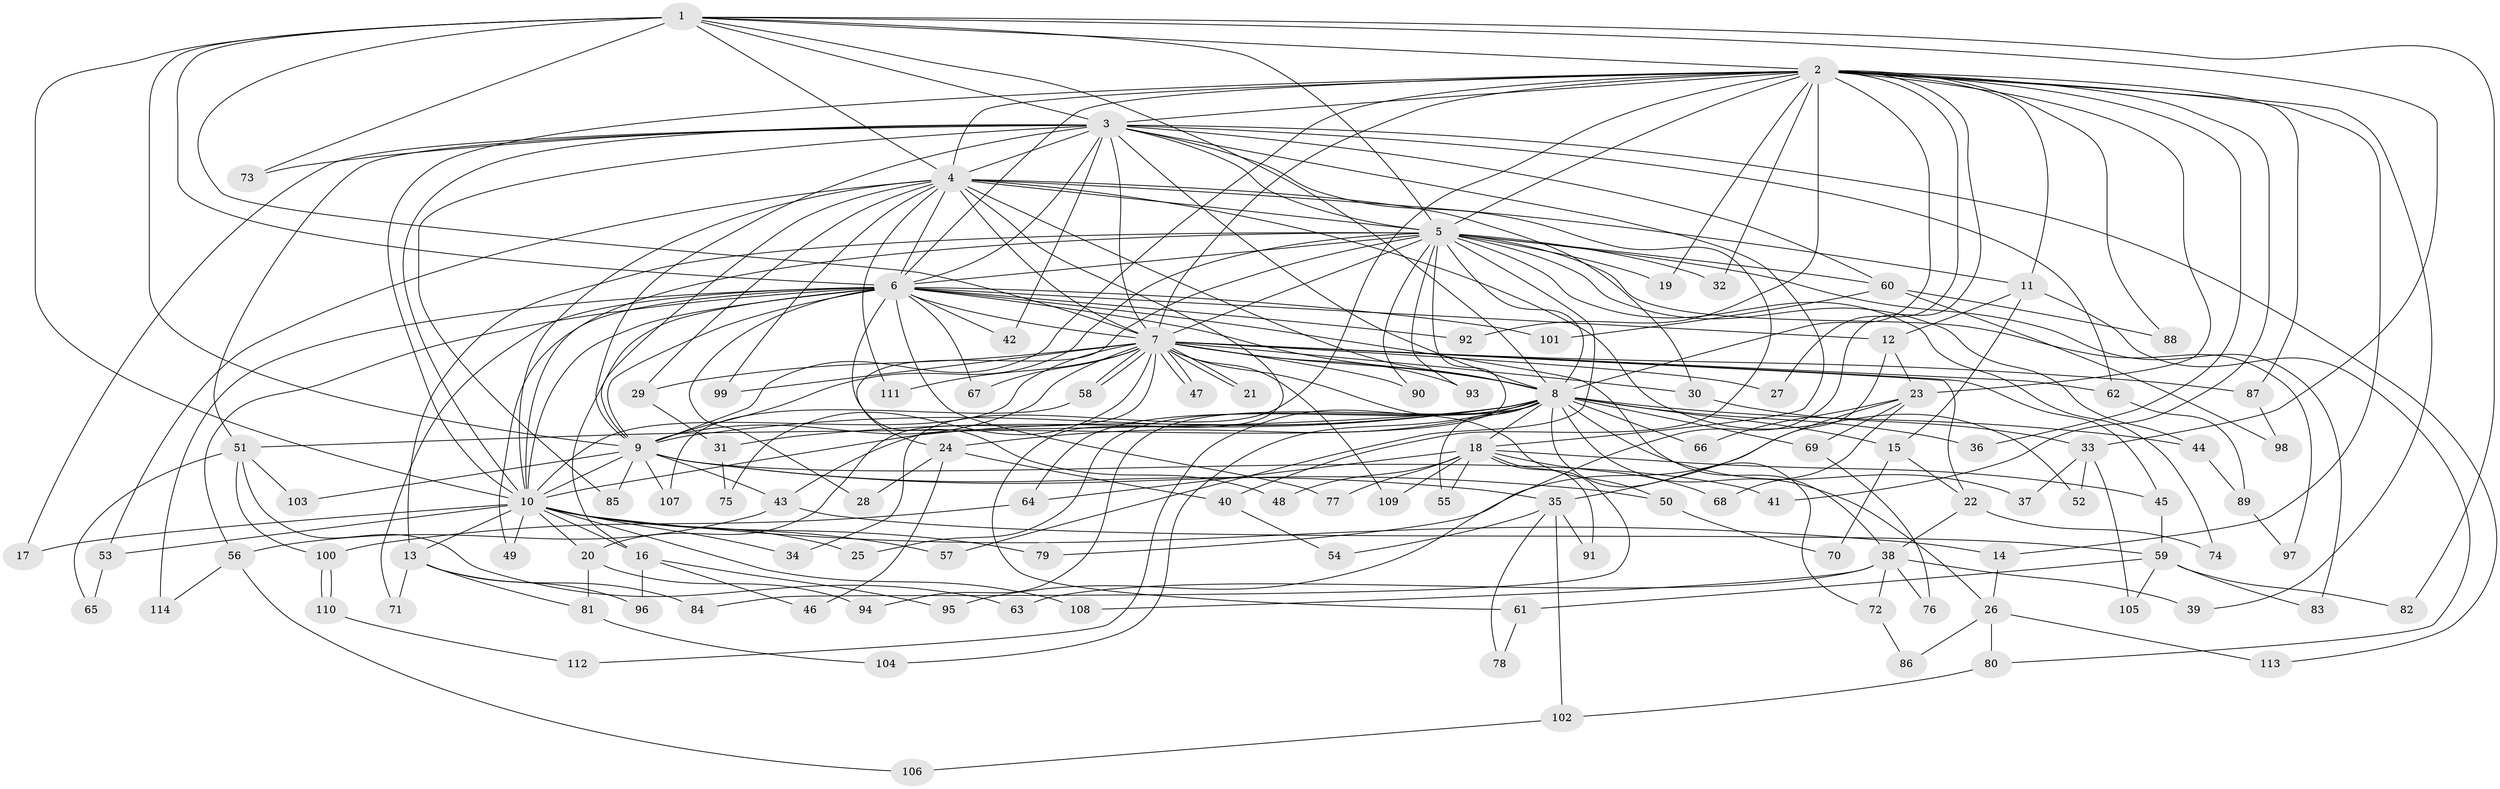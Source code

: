 // Generated by graph-tools (version 1.1) at 2025/01/03/09/25 03:01:19]
// undirected, 114 vertices, 253 edges
graph export_dot {
graph [start="1"]
  node [color=gray90,style=filled];
  1;
  2;
  3;
  4;
  5;
  6;
  7;
  8;
  9;
  10;
  11;
  12;
  13;
  14;
  15;
  16;
  17;
  18;
  19;
  20;
  21;
  22;
  23;
  24;
  25;
  26;
  27;
  28;
  29;
  30;
  31;
  32;
  33;
  34;
  35;
  36;
  37;
  38;
  39;
  40;
  41;
  42;
  43;
  44;
  45;
  46;
  47;
  48;
  49;
  50;
  51;
  52;
  53;
  54;
  55;
  56;
  57;
  58;
  59;
  60;
  61;
  62;
  63;
  64;
  65;
  66;
  67;
  68;
  69;
  70;
  71;
  72;
  73;
  74;
  75;
  76;
  77;
  78;
  79;
  80;
  81;
  82;
  83;
  84;
  85;
  86;
  87;
  88;
  89;
  90;
  91;
  92;
  93;
  94;
  95;
  96;
  97;
  98;
  99;
  100;
  101;
  102;
  103;
  104;
  105;
  106;
  107;
  108;
  109;
  110;
  111;
  112;
  113;
  114;
  1 -- 2;
  1 -- 3;
  1 -- 4;
  1 -- 5;
  1 -- 6;
  1 -- 7;
  1 -- 8;
  1 -- 9;
  1 -- 10;
  1 -- 33;
  1 -- 73;
  1 -- 82;
  2 -- 3;
  2 -- 4;
  2 -- 5;
  2 -- 6;
  2 -- 7;
  2 -- 8;
  2 -- 9;
  2 -- 10;
  2 -- 11;
  2 -- 14;
  2 -- 19;
  2 -- 23;
  2 -- 27;
  2 -- 32;
  2 -- 34;
  2 -- 36;
  2 -- 39;
  2 -- 41;
  2 -- 87;
  2 -- 88;
  2 -- 92;
  2 -- 95;
  3 -- 4;
  3 -- 5;
  3 -- 6;
  3 -- 7;
  3 -- 8;
  3 -- 9;
  3 -- 10;
  3 -- 17;
  3 -- 18;
  3 -- 40;
  3 -- 42;
  3 -- 51;
  3 -- 60;
  3 -- 62;
  3 -- 73;
  3 -- 85;
  3 -- 113;
  4 -- 5;
  4 -- 6;
  4 -- 7;
  4 -- 8;
  4 -- 9;
  4 -- 10;
  4 -- 11;
  4 -- 29;
  4 -- 30;
  4 -- 52;
  4 -- 53;
  4 -- 61;
  4 -- 99;
  4 -- 111;
  5 -- 6;
  5 -- 7;
  5 -- 8;
  5 -- 9;
  5 -- 10;
  5 -- 13;
  5 -- 19;
  5 -- 24;
  5 -- 32;
  5 -- 43;
  5 -- 44;
  5 -- 57;
  5 -- 60;
  5 -- 74;
  5 -- 83;
  5 -- 90;
  5 -- 93;
  5 -- 97;
  6 -- 7;
  6 -- 8;
  6 -- 9;
  6 -- 10;
  6 -- 12;
  6 -- 16;
  6 -- 28;
  6 -- 38;
  6 -- 42;
  6 -- 48;
  6 -- 49;
  6 -- 56;
  6 -- 67;
  6 -- 71;
  6 -- 77;
  6 -- 92;
  6 -- 101;
  6 -- 114;
  7 -- 8;
  7 -- 9;
  7 -- 10;
  7 -- 20;
  7 -- 21;
  7 -- 21;
  7 -- 22;
  7 -- 27;
  7 -- 29;
  7 -- 30;
  7 -- 45;
  7 -- 47;
  7 -- 47;
  7 -- 50;
  7 -- 58;
  7 -- 58;
  7 -- 62;
  7 -- 67;
  7 -- 75;
  7 -- 87;
  7 -- 90;
  7 -- 93;
  7 -- 99;
  7 -- 109;
  7 -- 111;
  8 -- 9;
  8 -- 10;
  8 -- 15;
  8 -- 18;
  8 -- 24;
  8 -- 25;
  8 -- 26;
  8 -- 31;
  8 -- 36;
  8 -- 37;
  8 -- 44;
  8 -- 51;
  8 -- 55;
  8 -- 64;
  8 -- 66;
  8 -- 69;
  8 -- 72;
  8 -- 94;
  8 -- 104;
  8 -- 112;
  9 -- 10;
  9 -- 35;
  9 -- 41;
  9 -- 43;
  9 -- 50;
  9 -- 85;
  9 -- 103;
  9 -- 107;
  10 -- 13;
  10 -- 14;
  10 -- 16;
  10 -- 17;
  10 -- 20;
  10 -- 25;
  10 -- 34;
  10 -- 49;
  10 -- 53;
  10 -- 57;
  10 -- 79;
  10 -- 108;
  11 -- 12;
  11 -- 15;
  11 -- 80;
  12 -- 23;
  12 -- 35;
  13 -- 71;
  13 -- 81;
  13 -- 84;
  13 -- 96;
  14 -- 26;
  15 -- 22;
  15 -- 70;
  16 -- 46;
  16 -- 95;
  16 -- 96;
  18 -- 45;
  18 -- 48;
  18 -- 55;
  18 -- 64;
  18 -- 68;
  18 -- 77;
  18 -- 84;
  18 -- 91;
  18 -- 109;
  20 -- 81;
  20 -- 94;
  22 -- 38;
  22 -- 74;
  23 -- 66;
  23 -- 68;
  23 -- 69;
  23 -- 79;
  24 -- 28;
  24 -- 40;
  24 -- 46;
  26 -- 80;
  26 -- 86;
  26 -- 113;
  29 -- 31;
  30 -- 33;
  31 -- 75;
  33 -- 37;
  33 -- 52;
  33 -- 105;
  35 -- 54;
  35 -- 78;
  35 -- 91;
  35 -- 102;
  38 -- 39;
  38 -- 63;
  38 -- 72;
  38 -- 76;
  38 -- 108;
  40 -- 54;
  43 -- 56;
  43 -- 59;
  44 -- 89;
  45 -- 59;
  50 -- 70;
  51 -- 63;
  51 -- 65;
  51 -- 100;
  51 -- 103;
  53 -- 65;
  56 -- 106;
  56 -- 114;
  58 -- 107;
  59 -- 61;
  59 -- 82;
  59 -- 83;
  59 -- 105;
  60 -- 88;
  60 -- 98;
  60 -- 101;
  61 -- 78;
  62 -- 89;
  64 -- 100;
  69 -- 76;
  72 -- 86;
  80 -- 102;
  81 -- 104;
  87 -- 98;
  89 -- 97;
  100 -- 110;
  100 -- 110;
  102 -- 106;
  110 -- 112;
}
